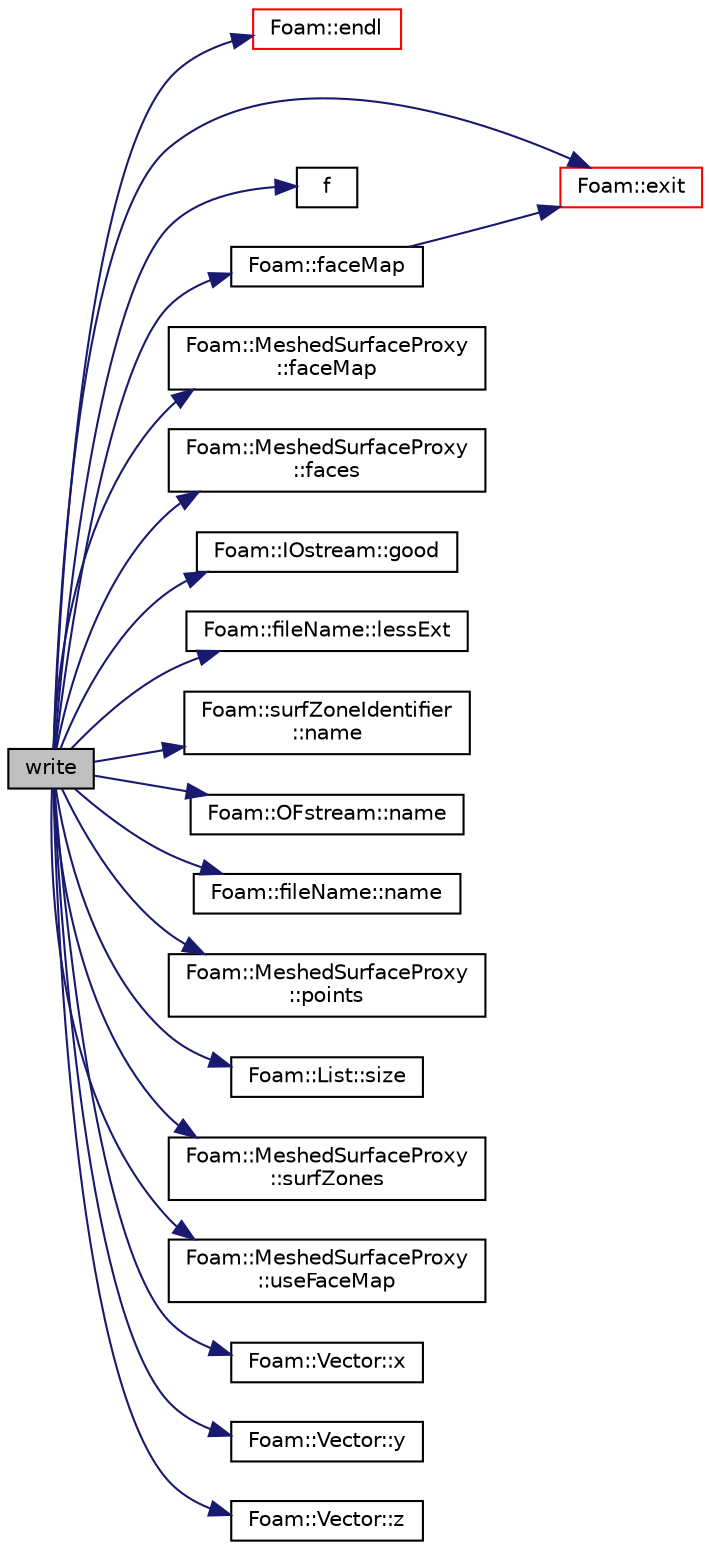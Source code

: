 digraph "write"
{
  bgcolor="transparent";
  edge [fontname="Helvetica",fontsize="10",labelfontname="Helvetica",labelfontsize="10"];
  node [fontname="Helvetica",fontsize="10",shape=record];
  rankdir="LR";
  Node1 [label="write",height=0.2,width=0.4,color="black", fillcolor="grey75", style="filled", fontcolor="black"];
  Node1 -> Node2 [color="midnightblue",fontsize="10",style="solid",fontname="Helvetica"];
  Node2 [label="Foam::endl",height=0.2,width=0.4,color="red",URL="$a10725.html#a2db8fe02a0d3909e9351bb4275b23ce4",tooltip="Add newline and flush stream. "];
  Node1 -> Node3 [color="midnightblue",fontsize="10",style="solid",fontname="Helvetica"];
  Node3 [label="Foam::exit",height=0.2,width=0.4,color="red",URL="$a10725.html#a06ca7250d8e89caf05243ec094843642"];
  Node1 -> Node4 [color="midnightblue",fontsize="10",style="solid",fontname="Helvetica"];
  Node4 [label="f",height=0.2,width=0.4,color="black",URL="$a03922.html#a888be93833ac7a23170555c69c690288"];
  Node1 -> Node5 [color="midnightblue",fontsize="10",style="solid",fontname="Helvetica"];
  Node5 [label="Foam::faceMap",height=0.2,width=0.4,color="black",URL="$a10725.html#aa77215843e964fac259ab06e68d0ee02"];
  Node5 -> Node3 [color="midnightblue",fontsize="10",style="solid",fontname="Helvetica"];
  Node1 -> Node6 [color="midnightblue",fontsize="10",style="solid",fontname="Helvetica"];
  Node6 [label="Foam::MeshedSurfaceProxy\l::faceMap",height=0.2,width=0.4,color="black",URL="$a01465.html#ac1fced05d1292d316fe022b9d873a015",tooltip="Const access to the faceMap, zero-sized when unused. "];
  Node1 -> Node7 [color="midnightblue",fontsize="10",style="solid",fontname="Helvetica"];
  Node7 [label="Foam::MeshedSurfaceProxy\l::faces",height=0.2,width=0.4,color="black",URL="$a01465.html#a24383e354eec6ecd526b67a58e5aa971",tooltip="Return const access to the faces. "];
  Node1 -> Node8 [color="midnightblue",fontsize="10",style="solid",fontname="Helvetica"];
  Node8 [label="Foam::IOstream::good",height=0.2,width=0.4,color="black",URL="$a01185.html#ad2e41c8280b6cdf93d39e1135d2abdf7",tooltip="Return true if next operation might succeed. "];
  Node1 -> Node9 [color="midnightblue",fontsize="10",style="solid",fontname="Helvetica"];
  Node9 [label="Foam::fileName::lessExt",height=0.2,width=0.4,color="black",URL="$a00780.html#a8313eb64672be97529ce588ee8004061",tooltip="Return file name without extension (part before last .) "];
  Node1 -> Node10 [color="midnightblue",fontsize="10",style="solid",fontname="Helvetica"];
  Node10 [label="Foam::surfZoneIdentifier\l::name",height=0.2,width=0.4,color="black",URL="$a02507.html#a75b72488d2e82151b025744974919d5d",tooltip="Return name. "];
  Node1 -> Node11 [color="midnightblue",fontsize="10",style="solid",fontname="Helvetica"];
  Node11 [label="Foam::OFstream::name",height=0.2,width=0.4,color="black",URL="$a01702.html#acd3da3556711337d571c60cf9ffb91cc",tooltip="Return the name of the stream. "];
  Node1 -> Node12 [color="midnightblue",fontsize="10",style="solid",fontname="Helvetica"];
  Node12 [label="Foam::fileName::name",height=0.2,width=0.4,color="black",URL="$a00780.html#a998485fa6e866c6158d991d4cfd4e384",tooltip="Return file name (part beyond last /) "];
  Node1 -> Node13 [color="midnightblue",fontsize="10",style="solid",fontname="Helvetica"];
  Node13 [label="Foam::MeshedSurfaceProxy\l::points",height=0.2,width=0.4,color="black",URL="$a01465.html#a73ff9486717e5d8efeb6e9c3f311ad5c",tooltip="Return const access to the points. "];
  Node1 -> Node14 [color="midnightblue",fontsize="10",style="solid",fontname="Helvetica"];
  Node14 [label="Foam::List::size",height=0.2,width=0.4,color="black",URL="$a01364.html#a8a5f6fa29bd4b500caf186f60245b384",tooltip="Override size to be inconsistent with allocated storage. "];
  Node1 -> Node15 [color="midnightblue",fontsize="10",style="solid",fontname="Helvetica"];
  Node15 [label="Foam::MeshedSurfaceProxy\l::surfZones",height=0.2,width=0.4,color="black",URL="$a01465.html#a44f86be906099f268cfff4afa79e085b",tooltip="Const access to the surface zones. "];
  Node1 -> Node16 [color="midnightblue",fontsize="10",style="solid",fontname="Helvetica"];
  Node16 [label="Foam::MeshedSurfaceProxy\l::useFaceMap",height=0.2,width=0.4,color="black",URL="$a01465.html#a661471ceee8717595c9a2007a55e9cd3",tooltip="Use faceMap? "];
  Node1 -> Node17 [color="midnightblue",fontsize="10",style="solid",fontname="Helvetica"];
  Node17 [label="Foam::Vector::x",height=0.2,width=0.4,color="black",URL="$a02787.html#aeb7dc4a97968c543f58f9c7082e55757"];
  Node1 -> Node18 [color="midnightblue",fontsize="10",style="solid",fontname="Helvetica"];
  Node18 [label="Foam::Vector::y",height=0.2,width=0.4,color="black",URL="$a02787.html#a77c00b469d89c23bd35d2eb236140f70"];
  Node1 -> Node19 [color="midnightblue",fontsize="10",style="solid",fontname="Helvetica"];
  Node19 [label="Foam::Vector::z",height=0.2,width=0.4,color="black",URL="$a02787.html#ac72a74f7dde9500927f63515c3f0a2f3"];
}
